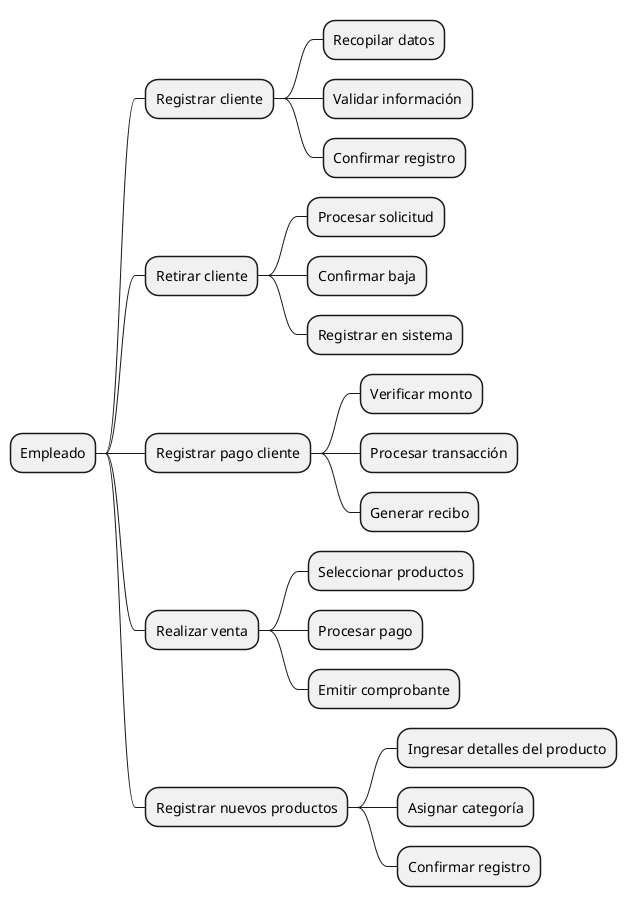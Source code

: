 @startmindmap
* Empleado
** Registrar cliente
*** Recopilar datos
*** Validar información
*** Confirmar registro
** Retirar cliente
*** Procesar solicitud
*** Confirmar baja
*** Registrar en sistema
** Registrar pago cliente
*** Verificar monto
*** Procesar transacción
*** Generar recibo
** Realizar venta
*** Seleccionar productos
*** Procesar pago
*** Emitir comprobante
** Registrar nuevos productos
*** Ingresar detalles del producto
*** Asignar categoría
*** Confirmar registro
@endmindmap